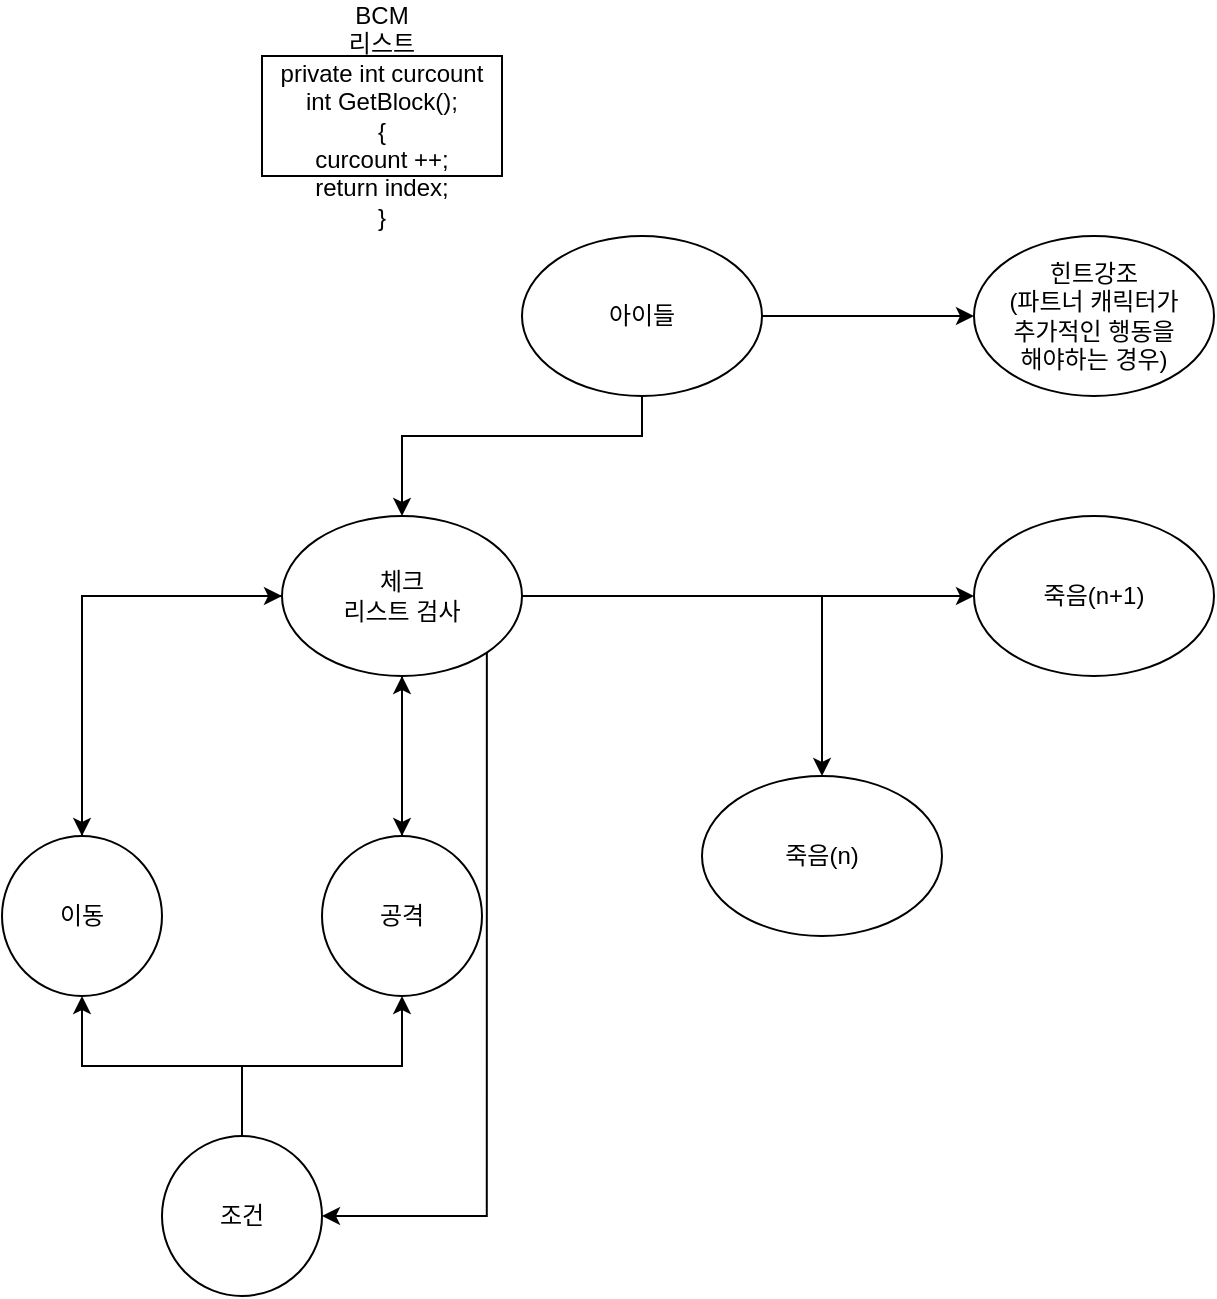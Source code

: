<mxfile version="24.7.7">
  <diagram name="페이지-1" id="tLT-E5NS8Bwi0kEqTb6o">
    <mxGraphModel dx="1144" dy="745" grid="1" gridSize="10" guides="1" tooltips="1" connect="1" arrows="1" fold="1" page="1" pageScale="1" pageWidth="827" pageHeight="1169" math="0" shadow="0">
      <root>
        <mxCell id="0" />
        <mxCell id="1" parent="0" />
        <mxCell id="Q2h5KcTOnwmNEDswmsp0-9" style="edgeStyle=orthogonalEdgeStyle;rounded=0;orthogonalLoop=1;jettySize=auto;html=1;" edge="1" parent="1" source="Q2h5KcTOnwmNEDswmsp0-1" target="Q2h5KcTOnwmNEDswmsp0-7">
          <mxGeometry relative="1" as="geometry" />
        </mxCell>
        <mxCell id="Q2h5KcTOnwmNEDswmsp0-18" style="edgeStyle=orthogonalEdgeStyle;rounded=0;orthogonalLoop=1;jettySize=auto;html=1;" edge="1" parent="1" source="Q2h5KcTOnwmNEDswmsp0-1" target="Q2h5KcTOnwmNEDswmsp0-2">
          <mxGeometry relative="1" as="geometry">
            <Array as="points">
              <mxPoint x="340" y="220" />
              <mxPoint x="220" y="220" />
            </Array>
          </mxGeometry>
        </mxCell>
        <mxCell id="Q2h5KcTOnwmNEDswmsp0-1" value="아이들" style="ellipse;whiteSpace=wrap;html=1;" vertex="1" parent="1">
          <mxGeometry x="280" y="120" width="120" height="80" as="geometry" />
        </mxCell>
        <mxCell id="Q2h5KcTOnwmNEDswmsp0-14" style="edgeStyle=orthogonalEdgeStyle;rounded=0;orthogonalLoop=1;jettySize=auto;html=1;" edge="1" parent="1" source="Q2h5KcTOnwmNEDswmsp0-2" target="Q2h5KcTOnwmNEDswmsp0-4">
          <mxGeometry relative="1" as="geometry" />
        </mxCell>
        <mxCell id="Q2h5KcTOnwmNEDswmsp0-15" style="edgeStyle=orthogonalEdgeStyle;rounded=0;orthogonalLoop=1;jettySize=auto;html=1;" edge="1" parent="1" source="Q2h5KcTOnwmNEDswmsp0-2" target="Q2h5KcTOnwmNEDswmsp0-3">
          <mxGeometry relative="1" as="geometry" />
        </mxCell>
        <mxCell id="Q2h5KcTOnwmNEDswmsp0-34" style="edgeStyle=orthogonalEdgeStyle;rounded=0;orthogonalLoop=1;jettySize=auto;html=1;" edge="1" parent="1" source="Q2h5KcTOnwmNEDswmsp0-2" target="Q2h5KcTOnwmNEDswmsp0-5">
          <mxGeometry relative="1" as="geometry" />
        </mxCell>
        <mxCell id="Q2h5KcTOnwmNEDswmsp0-35" style="edgeStyle=orthogonalEdgeStyle;rounded=0;orthogonalLoop=1;jettySize=auto;html=1;" edge="1" parent="1" source="Q2h5KcTOnwmNEDswmsp0-2" target="Q2h5KcTOnwmNEDswmsp0-6">
          <mxGeometry relative="1" as="geometry" />
        </mxCell>
        <mxCell id="Q2h5KcTOnwmNEDswmsp0-42" style="edgeStyle=orthogonalEdgeStyle;rounded=0;orthogonalLoop=1;jettySize=auto;html=1;exitX=1;exitY=1;exitDx=0;exitDy=0;entryX=1;entryY=0.5;entryDx=0;entryDy=0;" edge="1" parent="1" source="Q2h5KcTOnwmNEDswmsp0-2" target="Q2h5KcTOnwmNEDswmsp0-32">
          <mxGeometry relative="1" as="geometry" />
        </mxCell>
        <mxCell id="Q2h5KcTOnwmNEDswmsp0-2" value="체크&lt;div&gt;리스트 검사&lt;/div&gt;" style="ellipse;whiteSpace=wrap;html=1;" vertex="1" parent="1">
          <mxGeometry x="160" y="260" width="120" height="80" as="geometry" />
        </mxCell>
        <mxCell id="Q2h5KcTOnwmNEDswmsp0-3" value="죽음(n)" style="ellipse;whiteSpace=wrap;html=1;" vertex="1" parent="1">
          <mxGeometry x="370" y="390" width="120" height="80" as="geometry" />
        </mxCell>
        <mxCell id="Q2h5KcTOnwmNEDswmsp0-4" value="죽음(n+1)" style="ellipse;whiteSpace=wrap;html=1;" vertex="1" parent="1">
          <mxGeometry x="506" y="260" width="120" height="80" as="geometry" />
        </mxCell>
        <mxCell id="Q2h5KcTOnwmNEDswmsp0-38" style="edgeStyle=orthogonalEdgeStyle;rounded=0;orthogonalLoop=1;jettySize=auto;html=1;exitX=0.5;exitY=0;exitDx=0;exitDy=0;entryX=0;entryY=0.5;entryDx=0;entryDy=0;" edge="1" parent="1" source="Q2h5KcTOnwmNEDswmsp0-5" target="Q2h5KcTOnwmNEDswmsp0-2">
          <mxGeometry relative="1" as="geometry" />
        </mxCell>
        <mxCell id="Q2h5KcTOnwmNEDswmsp0-5" value="이동" style="ellipse;whiteSpace=wrap;html=1;aspect=fixed;" vertex="1" parent="1">
          <mxGeometry x="20" y="420" width="80" height="80" as="geometry" />
        </mxCell>
        <mxCell id="Q2h5KcTOnwmNEDswmsp0-39" style="edgeStyle=orthogonalEdgeStyle;rounded=0;orthogonalLoop=1;jettySize=auto;html=1;" edge="1" parent="1" source="Q2h5KcTOnwmNEDswmsp0-6" target="Q2h5KcTOnwmNEDswmsp0-2">
          <mxGeometry relative="1" as="geometry" />
        </mxCell>
        <mxCell id="Q2h5KcTOnwmNEDswmsp0-6" value="공격" style="ellipse;whiteSpace=wrap;html=1;aspect=fixed;" vertex="1" parent="1">
          <mxGeometry x="180" y="420" width="80" height="80" as="geometry" />
        </mxCell>
        <mxCell id="Q2h5KcTOnwmNEDswmsp0-7" value="힌트강조&lt;div&gt;(파트너 캐릭터가&lt;/div&gt;&lt;div&gt;추가적인 행동을&lt;/div&gt;&lt;div&gt;해야하는 경우)&lt;/div&gt;" style="ellipse;whiteSpace=wrap;html=1;" vertex="1" parent="1">
          <mxGeometry x="506" y="120" width="120" height="80" as="geometry" />
        </mxCell>
        <mxCell id="Q2h5KcTOnwmNEDswmsp0-41" style="edgeStyle=orthogonalEdgeStyle;rounded=0;orthogonalLoop=1;jettySize=auto;html=1;" edge="1" parent="1" source="Q2h5KcTOnwmNEDswmsp0-32" target="Q2h5KcTOnwmNEDswmsp0-5">
          <mxGeometry relative="1" as="geometry" />
        </mxCell>
        <mxCell id="Q2h5KcTOnwmNEDswmsp0-43" style="edgeStyle=orthogonalEdgeStyle;rounded=0;orthogonalLoop=1;jettySize=auto;html=1;" edge="1" parent="1" source="Q2h5KcTOnwmNEDswmsp0-32" target="Q2h5KcTOnwmNEDswmsp0-6">
          <mxGeometry relative="1" as="geometry" />
        </mxCell>
        <mxCell id="Q2h5KcTOnwmNEDswmsp0-32" value="조건" style="ellipse;whiteSpace=wrap;html=1;aspect=fixed;" vertex="1" parent="1">
          <mxGeometry x="100" y="570" width="80" height="80" as="geometry" />
        </mxCell>
        <mxCell id="Q2h5KcTOnwmNEDswmsp0-36" value="BCM&lt;div&gt;리스트&lt;/div&gt;&lt;div&gt;private int curcount&lt;/div&gt;&lt;div&gt;int GetBlock();&lt;/div&gt;&lt;div&gt;{&lt;/div&gt;&lt;div&gt;curcount ++;&lt;br&gt;&lt;/div&gt;&lt;div&gt;return index;&lt;/div&gt;&lt;div&gt;}&lt;/div&gt;" style="rounded=0;whiteSpace=wrap;html=1;" vertex="1" parent="1">
          <mxGeometry x="150" y="30" width="120" height="60" as="geometry" />
        </mxCell>
      </root>
    </mxGraphModel>
  </diagram>
</mxfile>
